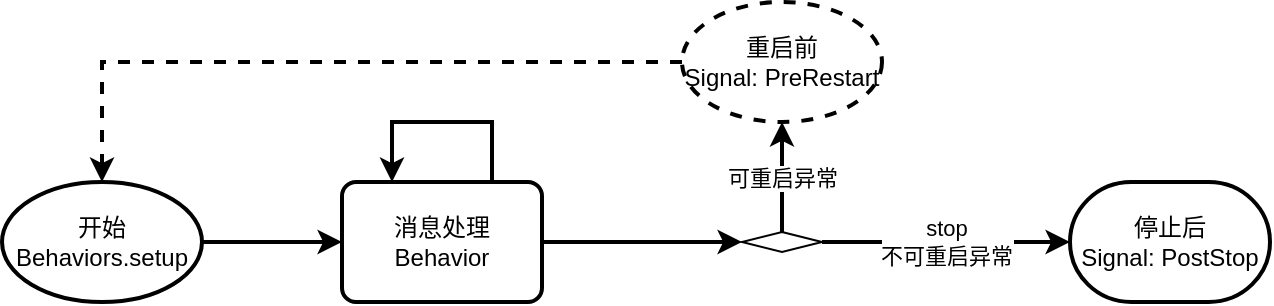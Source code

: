 <mxfile pages="2" version="11.2.5" type="device"><diagram id="1jLsz6R1eq1Kgn8D61Kd" name="Actor lifecycle"><mxGraphModel dx="1102" dy="840" grid="1" gridSize="10" guides="1" tooltips="1" connect="1" arrows="1" fold="1" page="1" pageScale="1" pageWidth="1169" pageHeight="827" math="0" shadow="0"><root><mxCell id="0"/><mxCell id="1" parent="0"/><mxCell id="HCGMDLQk_GtIJpSeB9MZ-3" style="edgeStyle=orthogonalEdgeStyle;rounded=0;orthogonalLoop=1;jettySize=auto;html=1;exitX=1;exitY=0.5;exitDx=0;exitDy=0;exitPerimeter=0;entryX=0;entryY=0.5;entryDx=0;entryDy=0;strokeWidth=2;" parent="1" source="zPu361DRZyf_ep1fKHpk-1" target="zPu361DRZyf_ep1fKHpk-5" edge="1"><mxGeometry relative="1" as="geometry"/></mxCell><mxCell id="zPu361DRZyf_ep1fKHpk-1" value="开始&lt;br style=&quot;white-space: normal&quot;&gt;&lt;span style=&quot;white-space: normal&quot;&gt;Behaviors.setup&lt;/span&gt;" style="strokeWidth=2;html=1;shape=mxgraph.flowchart.start_1;whiteSpace=wrap;" parent="1" vertex="1"><mxGeometry x="120" y="180" width="100" height="60" as="geometry"/></mxCell><mxCell id="zPu361DRZyf_ep1fKHpk-2" value="停止后&lt;br&gt;Signal: PostStop" style="strokeWidth=2;html=1;shape=mxgraph.flowchart.terminator;whiteSpace=wrap;" parent="1" vertex="1"><mxGeometry x="654" y="180" width="100" height="60" as="geometry"/></mxCell><mxCell id="HCGMDLQk_GtIJpSeB9MZ-1" style="edgeStyle=orthogonalEdgeStyle;rounded=0;orthogonalLoop=1;jettySize=auto;html=1;exitX=0;exitY=0.5;exitDx=0;exitDy=0;exitPerimeter=0;entryX=0.5;entryY=0;entryDx=0;entryDy=0;entryPerimeter=0;dashed=1;strokeWidth=2;" parent="1" source="zPu361DRZyf_ep1fKHpk-3" target="zPu361DRZyf_ep1fKHpk-1" edge="1"><mxGeometry relative="1" as="geometry"/></mxCell><mxCell id="zPu361DRZyf_ep1fKHpk-3" value="重启前&lt;br&gt;Signal: PreRestart" style="strokeWidth=2;html=1;shape=mxgraph.flowchart.start_2;whiteSpace=wrap;gradientColor=none;dashed=1;" parent="1" vertex="1"><mxGeometry x="460" y="90" width="100" height="60" as="geometry"/></mxCell><mxCell id="HCGMDLQk_GtIJpSeB9MZ-4" style="edgeStyle=orthogonalEdgeStyle;rounded=0;orthogonalLoop=1;jettySize=auto;html=1;exitX=1;exitY=0.5;exitDx=0;exitDy=0;entryX=0;entryY=0.5;entryDx=0;entryDy=0;strokeWidth=2;" parent="1" source="zPu361DRZyf_ep1fKHpk-5" target="HCGMDLQk_GtIJpSeB9MZ-2" edge="1"><mxGeometry relative="1" as="geometry"/></mxCell><mxCell id="zPu361DRZyf_ep1fKHpk-5" value="消息处理&lt;br&gt;Behavior" style="rounded=1;whiteSpace=wrap;html=1;absoluteArcSize=1;arcSize=14;strokeWidth=2;" parent="1" vertex="1"><mxGeometry x="290" y="180" width="100" height="60" as="geometry"/></mxCell><mxCell id="HCGMDLQk_GtIJpSeB9MZ-5" value="stop&lt;br&gt;不可重启异常" style="edgeStyle=orthogonalEdgeStyle;rounded=0;orthogonalLoop=1;jettySize=auto;html=1;exitX=1;exitY=0.5;exitDx=0;exitDy=0;entryX=0;entryY=0.5;entryDx=0;entryDy=0;entryPerimeter=0;strokeWidth=2;" parent="1" source="HCGMDLQk_GtIJpSeB9MZ-2" target="zPu361DRZyf_ep1fKHpk-2" edge="1"><mxGeometry relative="1" as="geometry"/></mxCell><mxCell id="HCGMDLQk_GtIJpSeB9MZ-6" value="可重启异常" style="edgeStyle=orthogonalEdgeStyle;rounded=0;orthogonalLoop=1;jettySize=auto;html=1;exitX=0.5;exitY=0;exitDx=0;exitDy=0;entryX=0.5;entryY=1;entryDx=0;entryDy=0;entryPerimeter=0;strokeWidth=2;" parent="1" source="HCGMDLQk_GtIJpSeB9MZ-2" target="zPu361DRZyf_ep1fKHpk-3" edge="1"><mxGeometry relative="1" as="geometry"/></mxCell><mxCell id="HCGMDLQk_GtIJpSeB9MZ-2" value="" style="rhombus;whiteSpace=wrap;html=1;" parent="1" vertex="1"><mxGeometry x="490" y="205" width="40" height="10" as="geometry"/></mxCell><mxCell id="HCGMDLQk_GtIJpSeB9MZ-7" style="edgeStyle=orthogonalEdgeStyle;rounded=0;orthogonalLoop=1;jettySize=auto;html=1;exitX=0.75;exitY=0;exitDx=0;exitDy=0;entryX=0.25;entryY=0;entryDx=0;entryDy=0;strokeWidth=2;" parent="1" source="zPu361DRZyf_ep1fKHpk-5" target="zPu361DRZyf_ep1fKHpk-5" edge="1"><mxGeometry relative="1" as="geometry"><Array as="points"><mxPoint x="365" y="150"/><mxPoint x="315" y="150"/></Array></mxGeometry></mxCell></root></mxGraphModel></diagram><diagram id="qnNv2Ml_LPcmvAIAZsGm" name="第 2 页"><mxGraphModel dx="1102" dy="840" grid="1" gridSize="10" guides="1" tooltips="1" connect="1" arrows="1" fold="1" page="1" pageScale="1" pageWidth="1169" pageHeight="827" math="0" shadow="0"><root><mxCell id="ueiLF68rV7kP6b1-oI_i-0"/><mxCell id="ueiLF68rV7kP6b1-oI_i-1" parent="ueiLF68rV7kP6b1-oI_i-0"/><mxCell id="ueiLF68rV7kP6b1-oI_i-2" value="User Actor&lt;br&gt;akka persistence&lt;br&gt;access_token" style="rounded=0;whiteSpace=wrap;html=1;" vertex="1" parent="ueiLF68rV7kP6b1-oI_i-1"><mxGeometry x="80" y="200" width="120" height="60" as="geometry"/></mxCell><mxCell id="ueiLF68rV7kP6b1-oI_i-3" value="Client Actor&lt;br&gt;rdb persistence" style="rounded=0;whiteSpace=wrap;html=1;" vertex="1" parent="ueiLF68rV7kP6b1-oI_i-1"><mxGeometry x="80" y="40" width="120" height="60" as="geometry"/></mxCell></root></mxGraphModel></diagram></mxfile>